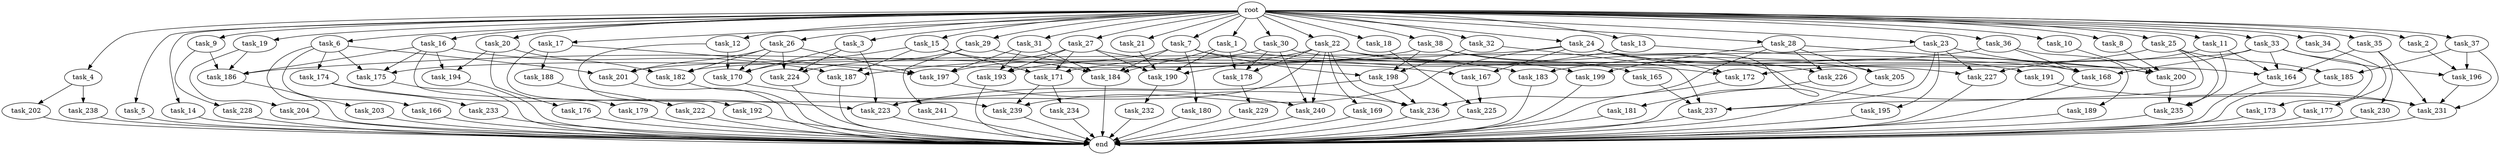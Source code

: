 digraph G {
  root [size="0.000000"];
  task_1 [size="1024.000000"];
  task_2 [size="1024.000000"];
  task_3 [size="1024.000000"];
  task_4 [size="1024.000000"];
  task_5 [size="1024.000000"];
  task_6 [size="1024.000000"];
  task_7 [size="1024.000000"];
  task_8 [size="1024.000000"];
  task_9 [size="1024.000000"];
  task_10 [size="1024.000000"];
  task_11 [size="1024.000000"];
  task_12 [size="1024.000000"];
  task_13 [size="1024.000000"];
  task_14 [size="1024.000000"];
  task_15 [size="1024.000000"];
  task_16 [size="1024.000000"];
  task_17 [size="1024.000000"];
  task_18 [size="1024.000000"];
  task_19 [size="1024.000000"];
  task_20 [size="1024.000000"];
  task_21 [size="1024.000000"];
  task_22 [size="1024.000000"];
  task_23 [size="1024.000000"];
  task_24 [size="1024.000000"];
  task_25 [size="1024.000000"];
  task_26 [size="1024.000000"];
  task_27 [size="1024.000000"];
  task_28 [size="1024.000000"];
  task_29 [size="1024.000000"];
  task_30 [size="1024.000000"];
  task_31 [size="1024.000000"];
  task_32 [size="1024.000000"];
  task_33 [size="1024.000000"];
  task_34 [size="1024.000000"];
  task_35 [size="1024.000000"];
  task_36 [size="1024.000000"];
  task_37 [size="1024.000000"];
  task_38 [size="1024.000000"];
  task_164 [size="1906965479424.000000"];
  task_165 [size="309237645312.000000"];
  task_166 [size="137438953472.000000"];
  task_167 [size="627065225216.000000"];
  task_168 [size="944892805120.000000"];
  task_169 [size="420906795008.000000"];
  task_170 [size="1864015806464.000000"];
  task_171 [size="1279900254208.000000"];
  task_172 [size="1005022347264.000000"];
  task_173 [size="77309411328.000000"];
  task_174 [size="137438953472.000000"];
  task_175 [size="1142461300736.000000"];
  task_176 [size="137438953472.000000"];
  task_177 [size="77309411328.000000"];
  task_178 [size="1975684956160.000000"];
  task_179 [size="34359738368.000000"];
  task_180 [size="420906795008.000000"];
  task_181 [size="549755813888.000000"];
  task_182 [size="635655159808.000000"];
  task_183 [size="858993459200.000000"];
  task_184 [size="2173253451776.000000"];
  task_185 [size="893353197568.000000"];
  task_186 [size="2087354105856.000000"];
  task_187 [size="1279900254208.000000"];
  task_188 [size="34359738368.000000"];
  task_189 [size="309237645312.000000"];
  task_190 [size="1864015806464.000000"];
  task_191 [size="549755813888.000000"];
  task_192 [size="549755813888.000000"];
  task_193 [size="2104533975040.000000"];
  task_194 [size="833223655424.000000"];
  task_195 [size="137438953472.000000"];
  task_196 [size="1073741824000.000000"];
  task_197 [size="1735166787584.000000"];
  task_198 [size="1279900254208.000000"];
  task_199 [size="635655159808.000000"];
  task_200 [size="1743756722176.000000"];
  task_201 [size="695784701952.000000"];
  task_202 [size="77309411328.000000"];
  task_203 [size="137438953472.000000"];
  task_204 [size="420906795008.000000"];
  task_205 [size="764504178688.000000"];
  task_222 [size="549755813888.000000"];
  task_223 [size="1735166787584.000000"];
  task_224 [size="1357209665536.000000"];
  task_225 [size="773094113280.000000"];
  task_226 [size="764504178688.000000"];
  task_227 [size="1382979469312.000000"];
  task_228 [size="420906795008.000000"];
  task_229 [size="137438953472.000000"];
  task_230 [size="420906795008.000000"];
  task_231 [size="2559800508416.000000"];
  task_232 [size="137438953472.000000"];
  task_233 [size="34359738368.000000"];
  task_234 [size="420906795008.000000"];
  task_235 [size="798863917056.000000"];
  task_236 [size="1090921693184.000000"];
  task_237 [size="1142461300736.000000"];
  task_238 [size="77309411328.000000"];
  task_239 [size="1666447310848.000000"];
  task_240 [size="1425929142272.000000"];
  task_241 [size="77309411328.000000"];
  end [size="0.000000"];

  root -> task_1 [size="1.000000"];
  root -> task_2 [size="1.000000"];
  root -> task_3 [size="1.000000"];
  root -> task_4 [size="1.000000"];
  root -> task_5 [size="1.000000"];
  root -> task_6 [size="1.000000"];
  root -> task_7 [size="1.000000"];
  root -> task_8 [size="1.000000"];
  root -> task_9 [size="1.000000"];
  root -> task_10 [size="1.000000"];
  root -> task_11 [size="1.000000"];
  root -> task_12 [size="1.000000"];
  root -> task_13 [size="1.000000"];
  root -> task_14 [size="1.000000"];
  root -> task_15 [size="1.000000"];
  root -> task_16 [size="1.000000"];
  root -> task_17 [size="1.000000"];
  root -> task_18 [size="1.000000"];
  root -> task_19 [size="1.000000"];
  root -> task_20 [size="1.000000"];
  root -> task_21 [size="1.000000"];
  root -> task_22 [size="1.000000"];
  root -> task_23 [size="1.000000"];
  root -> task_24 [size="1.000000"];
  root -> task_25 [size="1.000000"];
  root -> task_26 [size="1.000000"];
  root -> task_27 [size="1.000000"];
  root -> task_28 [size="1.000000"];
  root -> task_29 [size="1.000000"];
  root -> task_30 [size="1.000000"];
  root -> task_31 [size="1.000000"];
  root -> task_32 [size="1.000000"];
  root -> task_33 [size="1.000000"];
  root -> task_34 [size="1.000000"];
  root -> task_35 [size="1.000000"];
  root -> task_36 [size="1.000000"];
  root -> task_37 [size="1.000000"];
  root -> task_38 [size="1.000000"];
  task_1 -> task_164 [size="838860800.000000"];
  task_1 -> task_178 [size="838860800.000000"];
  task_1 -> task_184 [size="838860800.000000"];
  task_1 -> task_190 [size="838860800.000000"];
  task_2 -> task_196 [size="134217728.000000"];
  task_3 -> task_170 [size="838860800.000000"];
  task_3 -> task_223 [size="838860800.000000"];
  task_3 -> task_224 [size="838860800.000000"];
  task_4 -> task_202 [size="75497472.000000"];
  task_4 -> task_238 [size="75497472.000000"];
  task_5 -> end [size="1.000000"];
  task_6 -> task_166 [size="134217728.000000"];
  task_6 -> task_174 [size="134217728.000000"];
  task_6 -> task_175 [size="134217728.000000"];
  task_6 -> task_201 [size="134217728.000000"];
  task_6 -> task_203 [size="134217728.000000"];
  task_7 -> task_172 [size="411041792.000000"];
  task_7 -> task_180 [size="411041792.000000"];
  task_7 -> task_184 [size="411041792.000000"];
  task_7 -> task_197 [size="411041792.000000"];
  task_7 -> task_198 [size="411041792.000000"];
  task_8 -> task_200 [size="679477248.000000"];
  task_9 -> task_186 [size="411041792.000000"];
  task_9 -> task_228 [size="411041792.000000"];
  task_10 -> task_200 [size="134217728.000000"];
  task_11 -> task_164 [size="536870912.000000"];
  task_11 -> task_227 [size="536870912.000000"];
  task_11 -> task_235 [size="536870912.000000"];
  task_12 -> task_170 [size="536870912.000000"];
  task_12 -> task_192 [size="536870912.000000"];
  task_13 -> task_171 [size="679477248.000000"];
  task_13 -> task_200 [size="679477248.000000"];
  task_14 -> end [size="1.000000"];
  task_15 -> task_170 [size="33554432.000000"];
  task_15 -> task_171 [size="33554432.000000"];
  task_15 -> task_184 [size="33554432.000000"];
  task_15 -> task_187 [size="33554432.000000"];
  task_16 -> task_175 [size="679477248.000000"];
  task_16 -> task_186 [size="679477248.000000"];
  task_16 -> task_187 [size="679477248.000000"];
  task_16 -> task_194 [size="679477248.000000"];
  task_16 -> task_239 [size="679477248.000000"];
  task_17 -> task_179 [size="33554432.000000"];
  task_17 -> task_188 [size="33554432.000000"];
  task_17 -> task_197 [size="33554432.000000"];
  task_18 -> task_225 [size="679477248.000000"];
  task_19 -> task_186 [size="411041792.000000"];
  task_19 -> task_204 [size="411041792.000000"];
  task_20 -> task_176 [size="134217728.000000"];
  task_20 -> task_182 [size="134217728.000000"];
  task_20 -> task_194 [size="134217728.000000"];
  task_21 -> task_190 [size="33554432.000000"];
  task_22 -> task_168 [size="411041792.000000"];
  task_22 -> task_169 [size="411041792.000000"];
  task_22 -> task_178 [size="411041792.000000"];
  task_22 -> task_190 [size="411041792.000000"];
  task_22 -> task_199 [size="411041792.000000"];
  task_22 -> task_223 [size="411041792.000000"];
  task_22 -> task_236 [size="411041792.000000"];
  task_22 -> task_240 [size="411041792.000000"];
  task_23 -> task_168 [size="134217728.000000"];
  task_23 -> task_195 [size="134217728.000000"];
  task_23 -> task_201 [size="134217728.000000"];
  task_23 -> task_227 [size="134217728.000000"];
  task_23 -> task_237 [size="134217728.000000"];
  task_24 -> task_167 [size="536870912.000000"];
  task_24 -> task_172 [size="536870912.000000"];
  task_24 -> task_181 [size="536870912.000000"];
  task_24 -> task_186 [size="536870912.000000"];
  task_24 -> task_191 [size="536870912.000000"];
  task_24 -> task_205 [size="536870912.000000"];
  task_24 -> task_226 [size="536870912.000000"];
  task_24 -> task_239 [size="536870912.000000"];
  task_25 -> task_172 [size="33554432.000000"];
  task_25 -> task_185 [size="33554432.000000"];
  task_25 -> task_235 [size="33554432.000000"];
  task_25 -> task_237 [size="33554432.000000"];
  task_26 -> task_170 [size="411041792.000000"];
  task_26 -> task_182 [size="411041792.000000"];
  task_26 -> task_197 [size="411041792.000000"];
  task_26 -> task_201 [size="411041792.000000"];
  task_26 -> task_224 [size="411041792.000000"];
  task_27 -> task_171 [size="536870912.000000"];
  task_27 -> task_183 [size="536870912.000000"];
  task_27 -> task_187 [size="536870912.000000"];
  task_27 -> task_190 [size="536870912.000000"];
  task_27 -> task_193 [size="536870912.000000"];
  task_28 -> task_199 [size="209715200.000000"];
  task_28 -> task_200 [size="209715200.000000"];
  task_28 -> task_205 [size="209715200.000000"];
  task_28 -> task_226 [size="209715200.000000"];
  task_28 -> task_236 [size="209715200.000000"];
  task_29 -> task_167 [size="75497472.000000"];
  task_29 -> task_224 [size="75497472.000000"];
  task_29 -> task_241 [size="75497472.000000"];
  task_30 -> task_178 [size="679477248.000000"];
  task_30 -> task_193 [size="679477248.000000"];
  task_30 -> task_227 [size="679477248.000000"];
  task_30 -> task_240 [size="679477248.000000"];
  task_31 -> task_184 [size="838860800.000000"];
  task_31 -> task_193 [size="838860800.000000"];
  task_31 -> task_197 [size="838860800.000000"];
  task_32 -> task_198 [size="536870912.000000"];
  task_32 -> task_237 [size="536870912.000000"];
  task_33 -> task_164 [size="75497472.000000"];
  task_33 -> task_168 [size="75497472.000000"];
  task_33 -> task_173 [size="75497472.000000"];
  task_33 -> task_182 [size="75497472.000000"];
  task_33 -> task_196 [size="75497472.000000"];
  task_34 -> task_177 [size="75497472.000000"];
  task_35 -> task_164 [size="411041792.000000"];
  task_35 -> task_230 [size="411041792.000000"];
  task_35 -> task_231 [size="411041792.000000"];
  task_36 -> task_168 [size="301989888.000000"];
  task_36 -> task_183 [size="301989888.000000"];
  task_36 -> task_189 [size="301989888.000000"];
  task_37 -> task_185 [size="838860800.000000"];
  task_37 -> task_196 [size="838860800.000000"];
  task_37 -> task_231 [size="838860800.000000"];
  task_38 -> task_165 [size="301989888.000000"];
  task_38 -> task_175 [size="301989888.000000"];
  task_38 -> task_198 [size="301989888.000000"];
  task_38 -> task_231 [size="301989888.000000"];
  task_164 -> end [size="1.000000"];
  task_165 -> task_237 [size="411041792.000000"];
  task_166 -> end [size="1.000000"];
  task_167 -> task_225 [size="75497472.000000"];
  task_168 -> end [size="1.000000"];
  task_169 -> end [size="1.000000"];
  task_170 -> task_240 [size="301989888.000000"];
  task_171 -> task_234 [size="411041792.000000"];
  task_171 -> task_239 [size="411041792.000000"];
  task_172 -> end [size="1.000000"];
  task_173 -> end [size="1.000000"];
  task_174 -> task_223 [size="33554432.000000"];
  task_174 -> task_233 [size="33554432.000000"];
  task_175 -> end [size="1.000000"];
  task_176 -> end [size="1.000000"];
  task_177 -> end [size="1.000000"];
  task_178 -> task_229 [size="134217728.000000"];
  task_179 -> end [size="1.000000"];
  task_180 -> end [size="1.000000"];
  task_181 -> end [size="1.000000"];
  task_182 -> end [size="1.000000"];
  task_183 -> end [size="1.000000"];
  task_184 -> end [size="1.000000"];
  task_185 -> end [size="1.000000"];
  task_186 -> end [size="1.000000"];
  task_187 -> end [size="1.000000"];
  task_188 -> task_222 [size="536870912.000000"];
  task_189 -> end [size="1.000000"];
  task_190 -> task_232 [size="134217728.000000"];
  task_191 -> task_231 [size="536870912.000000"];
  task_192 -> end [size="1.000000"];
  task_193 -> end [size="1.000000"];
  task_194 -> end [size="1.000000"];
  task_195 -> end [size="1.000000"];
  task_196 -> task_231 [size="411041792.000000"];
  task_197 -> task_236 [size="33554432.000000"];
  task_198 -> task_223 [size="411041792.000000"];
  task_198 -> task_236 [size="411041792.000000"];
  task_199 -> end [size="1.000000"];
  task_200 -> task_235 [size="209715200.000000"];
  task_201 -> end [size="1.000000"];
  task_202 -> end [size="1.000000"];
  task_203 -> end [size="1.000000"];
  task_204 -> end [size="1.000000"];
  task_205 -> end [size="1.000000"];
  task_222 -> end [size="1.000000"];
  task_223 -> end [size="1.000000"];
  task_224 -> end [size="1.000000"];
  task_225 -> end [size="1.000000"];
  task_226 -> end [size="1.000000"];
  task_227 -> end [size="1.000000"];
  task_228 -> end [size="1.000000"];
  task_229 -> end [size="1.000000"];
  task_230 -> end [size="1.000000"];
  task_231 -> end [size="1.000000"];
  task_232 -> end [size="1.000000"];
  task_233 -> end [size="1.000000"];
  task_234 -> end [size="1.000000"];
  task_235 -> end [size="1.000000"];
  task_236 -> end [size="1.000000"];
  task_237 -> end [size="1.000000"];
  task_238 -> end [size="1.000000"];
  task_239 -> end [size="1.000000"];
  task_240 -> end [size="1.000000"];
  task_241 -> end [size="1.000000"];
}
